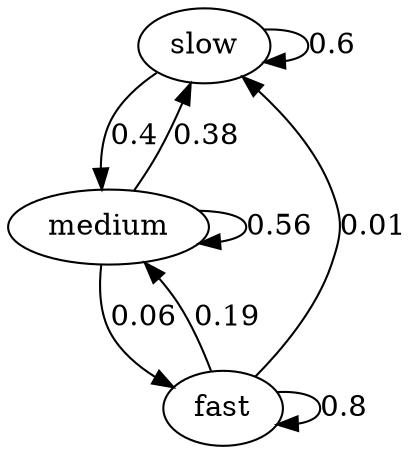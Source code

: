 digraph markov{

slow
medium
fast
slow -> slow [label=0.6]
slow -> medium [label=0.4]

medium -> slow [label=0.38]
medium -> medium [label=0.56]
medium -> fast [label=0.06]


fast -> slow [label=0.01]
fast -> medium [label=0.19]
fast -> fast [label=0.8]

}

